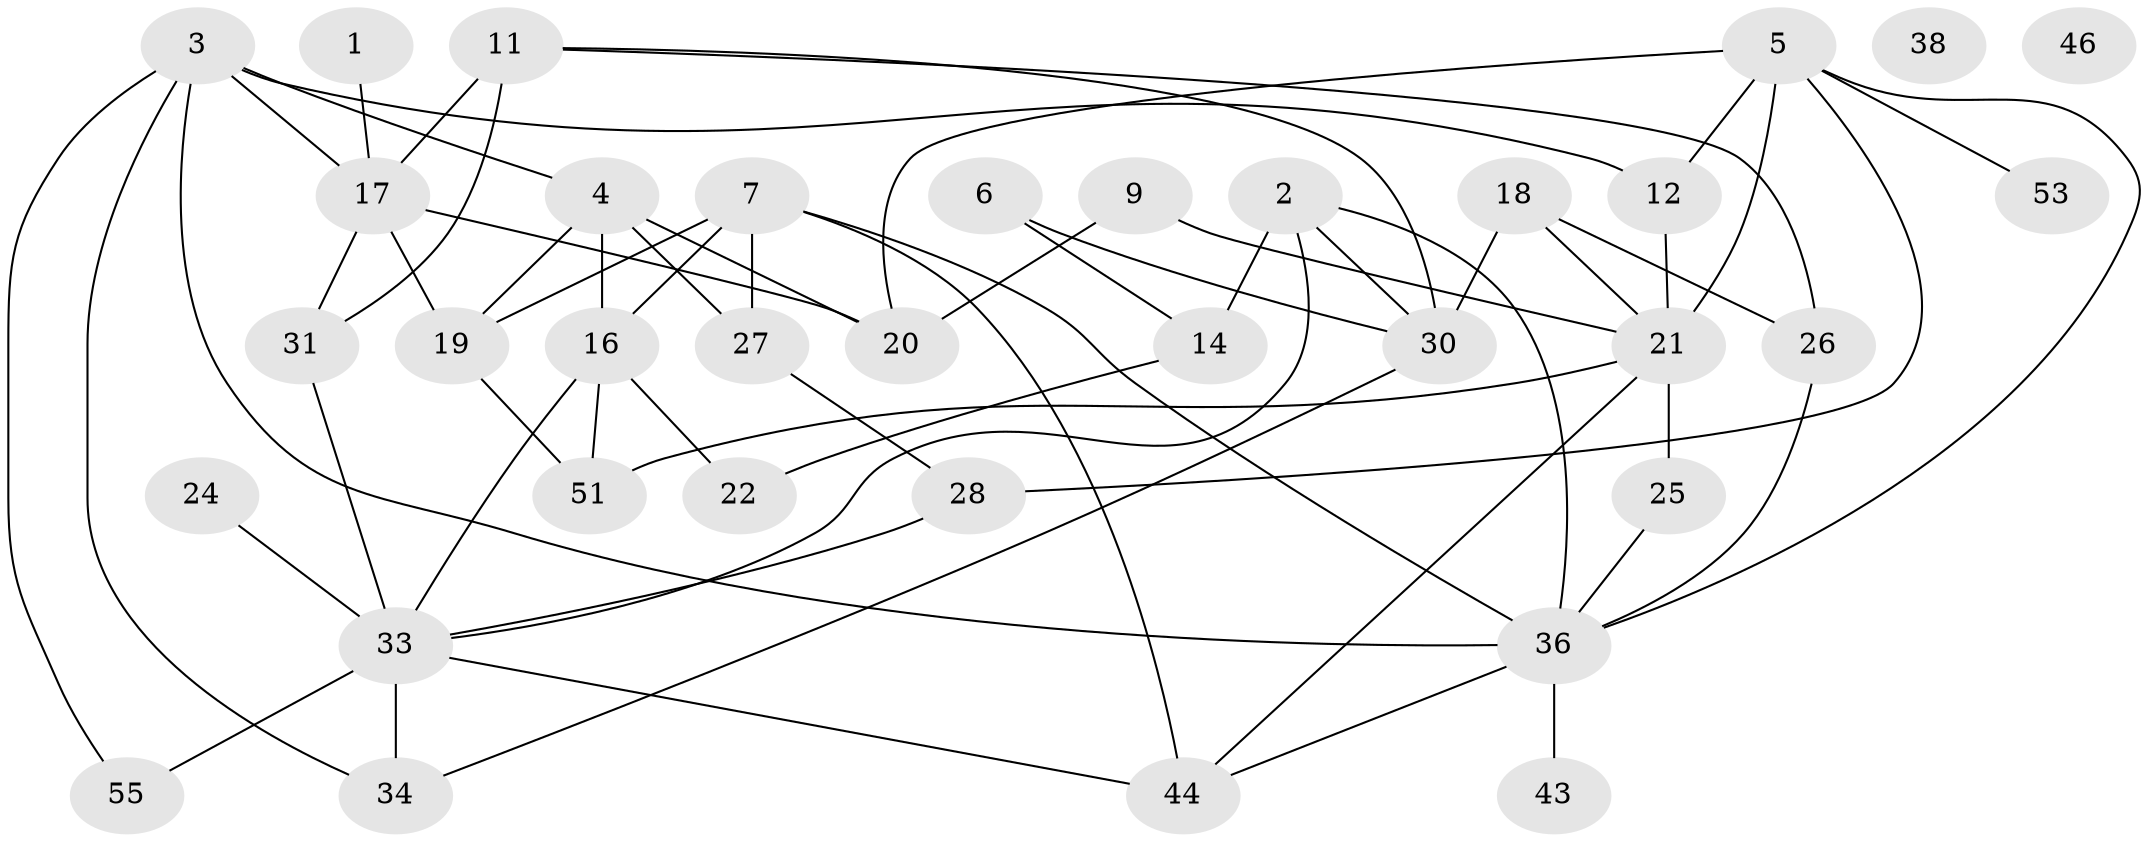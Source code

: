 // original degree distribution, {2: 0.17543859649122806, 4: 0.21052631578947367, 3: 0.3157894736842105, 5: 0.10526315789473684, 1: 0.12280701754385964, 6: 0.017543859649122806, 0: 0.03508771929824561, 7: 0.017543859649122806}
// Generated by graph-tools (version 1.1) at 2025/41/03/06/25 10:41:21]
// undirected, 35 vertices, 61 edges
graph export_dot {
graph [start="1"]
  node [color=gray90,style=filled];
  1 [super="+15"];
  2;
  3 [super="+8"];
  4 [super="+10"];
  5 [super="+32"];
  6 [super="+13"];
  7 [super="+47"];
  9;
  11 [super="+56"];
  12;
  14 [super="+23"];
  16 [super="+49"];
  17 [super="+45"];
  18 [super="+29"];
  19 [super="+35"];
  20 [super="+48"];
  21 [super="+54"];
  22;
  24;
  25 [super="+41"];
  26 [super="+42"];
  27 [super="+39"];
  28 [super="+40"];
  30 [super="+52"];
  31 [super="+50"];
  33 [super="+57"];
  34;
  36 [super="+37"];
  38;
  43;
  44;
  46;
  51;
  53;
  55;
  1 -- 17;
  2 -- 30;
  2 -- 33;
  2 -- 14;
  2 -- 36;
  3 -- 12;
  3 -- 36;
  3 -- 4;
  3 -- 34;
  3 -- 55;
  3 -- 17;
  4 -- 16;
  4 -- 19;
  4 -- 27;
  4 -- 20;
  5 -- 12;
  5 -- 20;
  5 -- 21 [weight=2];
  5 -- 53;
  5 -- 28;
  5 -- 36;
  6 -- 14;
  6 -- 30;
  7 -- 19;
  7 -- 44;
  7 -- 16;
  7 -- 27 [weight=2];
  7 -- 36;
  9 -- 20;
  9 -- 21;
  11 -- 17 [weight=2];
  11 -- 26;
  11 -- 30;
  11 -- 31;
  12 -- 21;
  14 -- 22;
  16 -- 22;
  16 -- 51;
  16 -- 33;
  17 -- 31;
  17 -- 19;
  17 -- 20;
  18 -- 30;
  18 -- 26;
  18 -- 21;
  19 -- 51;
  21 -- 51;
  21 -- 44;
  21 -- 25;
  24 -- 33;
  25 -- 36;
  26 -- 36;
  27 -- 28;
  28 -- 33;
  30 -- 34;
  31 -- 33;
  33 -- 34;
  33 -- 55;
  33 -- 44;
  36 -- 43;
  36 -- 44;
}
